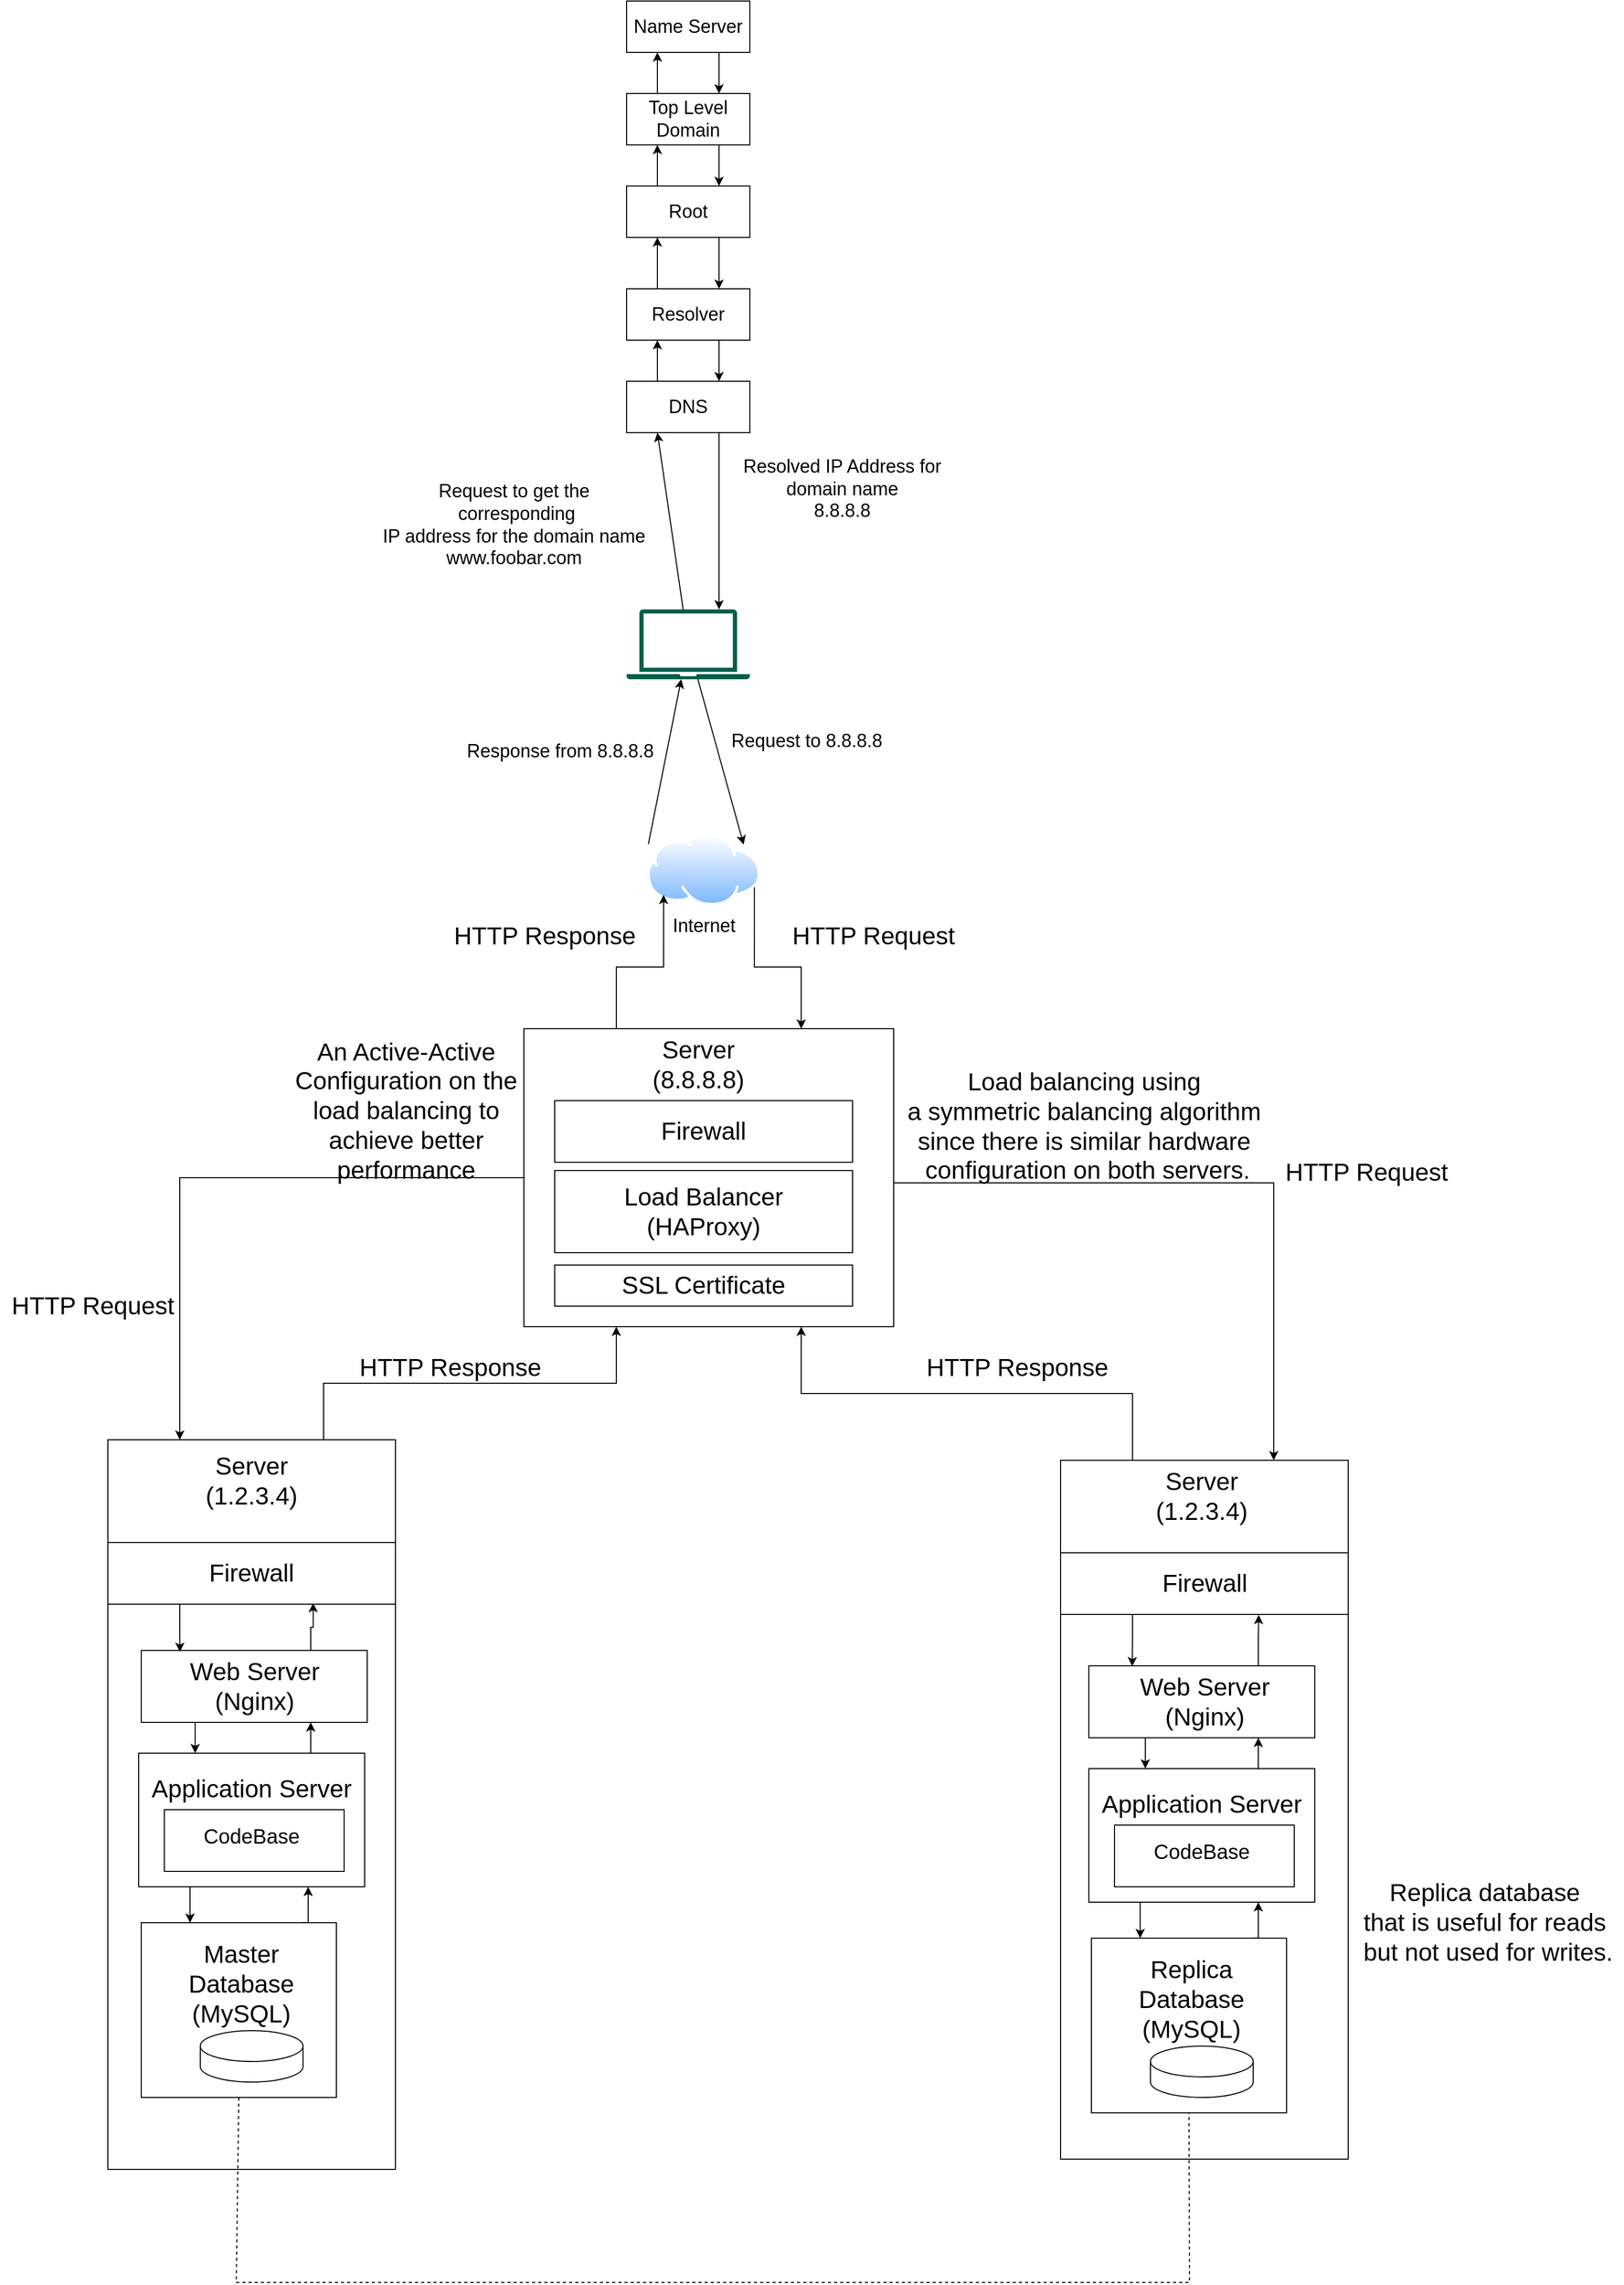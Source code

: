 <mxfile version="20.6.2" type="device"><diagram id="BEel0k7lzjhXpdJE4hFS" name="Page-1"><mxGraphModel dx="4970" dy="1732" grid="1" gridSize="10" guides="1" tooltips="1" connect="1" arrows="1" fold="1" page="1" pageScale="1" pageWidth="850" pageHeight="1100" math="0" shadow="0"><root><mxCell id="0"/><mxCell id="1" parent="0"/><mxCell id="1M2YpVQx0SJmajEXhdKV-1" value="" style="sketch=0;pointerEvents=1;shadow=0;dashed=0;html=1;strokeColor=none;fillColor=#005F4B;labelPosition=center;verticalLabelPosition=bottom;verticalAlign=top;align=center;outlineConnect=0;shape=mxgraph.veeam2.laptop;" vertex="1" parent="1"><mxGeometry x="-940" y="1132" width="120" height="68" as="geometry"/></mxCell><mxCell id="1M2YpVQx0SJmajEXhdKV-2" style="edgeStyle=orthogonalEdgeStyle;rounded=0;orthogonalLoop=1;jettySize=auto;html=1;exitX=1;exitY=0.75;exitDx=0;exitDy=0;entryX=0.75;entryY=0;entryDx=0;entryDy=0;fontSize=24;" edge="1" parent="1" source="1M2YpVQx0SJmajEXhdKV-3" target="1M2YpVQx0SJmajEXhdKV-62"><mxGeometry relative="1" as="geometry"/></mxCell><mxCell id="1M2YpVQx0SJmajEXhdKV-3" value="&lt;font style=&quot;font-size: 18px;&quot;&gt;Internet&lt;/font&gt;" style="aspect=fixed;perimeter=ellipsePerimeter;html=1;align=center;shadow=0;dashed=0;spacingTop=3;image;image=img/lib/active_directory/internet_cloud.svg;" vertex="1" parent="1"><mxGeometry x="-920" y="1350.7" width="110" height="69.3" as="geometry"/></mxCell><mxCell id="1M2YpVQx0SJmajEXhdKV-4" style="edgeStyle=orthogonalEdgeStyle;rounded=0;orthogonalLoop=1;jettySize=auto;html=1;exitX=0.75;exitY=0;exitDx=0;exitDy=0;entryX=0.25;entryY=1;entryDx=0;entryDy=0;fontSize=24;" edge="1" parent="1" source="1M2YpVQx0SJmajEXhdKV-5" target="1M2YpVQx0SJmajEXhdKV-62"><mxGeometry relative="1" as="geometry"/></mxCell><mxCell id="1M2YpVQx0SJmajEXhdKV-5" value="" style="rounded=0;whiteSpace=wrap;html=1;" vertex="1" parent="1"><mxGeometry x="-1445" y="1940" width="280" height="710" as="geometry"/></mxCell><mxCell id="1M2YpVQx0SJmajEXhdKV-6" style="edgeStyle=orthogonalEdgeStyle;rounded=0;orthogonalLoop=1;jettySize=auto;html=1;exitX=0.25;exitY=1;exitDx=0;exitDy=0;entryX=0.25;entryY=0;entryDx=0;entryDy=0;fontSize=24;" edge="1" parent="1" source="1M2YpVQx0SJmajEXhdKV-7" target="1M2YpVQx0SJmajEXhdKV-10"><mxGeometry relative="1" as="geometry"/></mxCell><mxCell id="1M2YpVQx0SJmajEXhdKV-105" style="edgeStyle=orthogonalEdgeStyle;rounded=0;orthogonalLoop=1;jettySize=auto;html=1;exitX=0.75;exitY=0;exitDx=0;exitDy=0;entryX=0.714;entryY=0.982;entryDx=0;entryDy=0;entryPerimeter=0;fontSize=24;" edge="1" parent="1" source="1M2YpVQx0SJmajEXhdKV-7" target="1M2YpVQx0SJmajEXhdKV-97"><mxGeometry relative="1" as="geometry"/></mxCell><mxCell id="1M2YpVQx0SJmajEXhdKV-7" value="" style="rounded=0;whiteSpace=wrap;html=1;" vertex="1" parent="1"><mxGeometry x="-1412.5" y="2145" width="220" height="70" as="geometry"/></mxCell><mxCell id="1M2YpVQx0SJmajEXhdKV-8" style="edgeStyle=orthogonalEdgeStyle;rounded=0;orthogonalLoop=1;jettySize=auto;html=1;exitX=0.75;exitY=0;exitDx=0;exitDy=0;entryX=0.75;entryY=1;entryDx=0;entryDy=0;fontSize=24;" edge="1" parent="1" source="1M2YpVQx0SJmajEXhdKV-10" target="1M2YpVQx0SJmajEXhdKV-7"><mxGeometry relative="1" as="geometry"/></mxCell><mxCell id="1M2YpVQx0SJmajEXhdKV-9" style="edgeStyle=orthogonalEdgeStyle;rounded=0;orthogonalLoop=1;jettySize=auto;html=1;exitX=0.25;exitY=1;exitDx=0;exitDy=0;entryX=0.25;entryY=0;entryDx=0;entryDy=0;fontSize=24;" edge="1" parent="1" source="1M2YpVQx0SJmajEXhdKV-10" target="1M2YpVQx0SJmajEXhdKV-12"><mxGeometry relative="1" as="geometry"/></mxCell><mxCell id="1M2YpVQx0SJmajEXhdKV-10" value="" style="rounded=0;whiteSpace=wrap;html=1;" vertex="1" parent="1"><mxGeometry x="-1415" y="2245" width="220" height="130" as="geometry"/></mxCell><mxCell id="1M2YpVQx0SJmajEXhdKV-11" style="edgeStyle=orthogonalEdgeStyle;rounded=0;orthogonalLoop=1;jettySize=auto;html=1;exitX=0.825;exitY=-0.001;exitDx=0;exitDy=0;entryX=0.75;entryY=1;entryDx=0;entryDy=0;fontSize=24;exitPerimeter=0;" edge="1" parent="1" source="1M2YpVQx0SJmajEXhdKV-12" target="1M2YpVQx0SJmajEXhdKV-10"><mxGeometry relative="1" as="geometry"/></mxCell><mxCell id="1M2YpVQx0SJmajEXhdKV-12" value="" style="rounded=0;whiteSpace=wrap;html=1;" vertex="1" parent="1"><mxGeometry x="-1412.5" y="2410" width="190" height="170" as="geometry"/></mxCell><mxCell id="1M2YpVQx0SJmajEXhdKV-13" value="" style="rounded=0;whiteSpace=wrap;html=1;" vertex="1" parent="1"><mxGeometry x="-1390" y="2300" width="175" height="60" as="geometry"/></mxCell><mxCell id="1M2YpVQx0SJmajEXhdKV-14" value="Server&lt;br&gt;(1.2.3.4)" style="text;html=1;strokeColor=none;fillColor=none;align=center;verticalAlign=middle;whiteSpace=wrap;rounded=0;strokeWidth=7;fontSize=24;" vertex="1" parent="1"><mxGeometry x="-1375" y="1965" width="140" height="30" as="geometry"/></mxCell><mxCell id="1M2YpVQx0SJmajEXhdKV-15" value="Web Server&lt;br&gt;(Nginx)" style="text;html=1;strokeColor=none;fillColor=none;align=center;verticalAlign=middle;whiteSpace=wrap;rounded=0;strokeWidth=7;fontSize=24;" vertex="1" parent="1"><mxGeometry x="-1402.5" y="2175" width="200" height="10" as="geometry"/></mxCell><mxCell id="1M2YpVQx0SJmajEXhdKV-16" value="Application Server" style="text;html=1;strokeColor=none;fillColor=none;align=center;verticalAlign=middle;whiteSpace=wrap;rounded=0;strokeWidth=7;fontSize=24;" vertex="1" parent="1"><mxGeometry x="-1405" y="2265" width="200" height="30" as="geometry"/></mxCell><mxCell id="1M2YpVQx0SJmajEXhdKV-17" value="CodeBase" style="text;html=1;strokeColor=none;fillColor=none;align=center;verticalAlign=middle;whiteSpace=wrap;rounded=0;strokeWidth=7;fontSize=20;" vertex="1" parent="1"><mxGeometry x="-1405" y="2310" width="200" height="30" as="geometry"/></mxCell><mxCell id="1M2YpVQx0SJmajEXhdKV-18" value="Master&lt;br&gt;Database&lt;br&gt;(MySQL)" style="text;html=1;strokeColor=none;fillColor=none;align=center;verticalAlign=middle;whiteSpace=wrap;rounded=0;strokeWidth=7;fontSize=24;" vertex="1" parent="1"><mxGeometry x="-1415" y="2430" width="200" height="80" as="geometry"/></mxCell><mxCell id="1M2YpVQx0SJmajEXhdKV-19" value="" style="endArrow=classic;html=1;rounded=0;fontSize=18;entryX=1;entryY=0;entryDx=0;entryDy=0;" edge="1" parent="1" source="1M2YpVQx0SJmajEXhdKV-1" target="1M2YpVQx0SJmajEXhdKV-3"><mxGeometry width="50" height="50" relative="1" as="geometry"><mxPoint x="-750" y="1179" as="sourcePoint"/><mxPoint x="-710" y="1150" as="targetPoint"/></mxGeometry></mxCell><mxCell id="1M2YpVQx0SJmajEXhdKV-20" value="" style="endArrow=classic;html=1;rounded=0;fontSize=18;exitX=0.011;exitY=0.14;exitDx=0;exitDy=0;exitPerimeter=0;" edge="1" parent="1" source="1M2YpVQx0SJmajEXhdKV-3" target="1M2YpVQx0SJmajEXhdKV-1"><mxGeometry width="50" height="50" relative="1" as="geometry"><mxPoint x="-490" y="1220" as="sourcePoint"/><mxPoint x="-440" y="1170" as="targetPoint"/></mxGeometry></mxCell><mxCell id="1M2YpVQx0SJmajEXhdKV-21" style="edgeStyle=orthogonalEdgeStyle;rounded=0;orthogonalLoop=1;jettySize=auto;html=1;exitX=0.25;exitY=0;exitDx=0;exitDy=0;entryX=0.25;entryY=1;entryDx=0;entryDy=0;fontSize=18;" edge="1" parent="1" source="1M2YpVQx0SJmajEXhdKV-23" target="1M2YpVQx0SJmajEXhdKV-26"><mxGeometry relative="1" as="geometry"/></mxCell><mxCell id="1M2YpVQx0SJmajEXhdKV-22" style="edgeStyle=orthogonalEdgeStyle;rounded=0;orthogonalLoop=1;jettySize=auto;html=1;exitX=0.75;exitY=1;exitDx=0;exitDy=0;fontSize=18;entryX=0.75;entryY=0;entryDx=0;entryDy=0;" edge="1" parent="1" source="1M2YpVQx0SJmajEXhdKV-23" target="1M2YpVQx0SJmajEXhdKV-34"><mxGeometry relative="1" as="geometry"/></mxCell><mxCell id="1M2YpVQx0SJmajEXhdKV-23" value="Resolver" style="rounded=0;whiteSpace=wrap;html=1;strokeWidth=1;fontSize=18;" vertex="1" parent="1"><mxGeometry x="-940" y="820" width="120" height="50" as="geometry"/></mxCell><mxCell id="1M2YpVQx0SJmajEXhdKV-24" style="edgeStyle=orthogonalEdgeStyle;rounded=0;orthogonalLoop=1;jettySize=auto;html=1;exitX=0.25;exitY=0;exitDx=0;exitDy=0;entryX=0.25;entryY=1;entryDx=0;entryDy=0;fontSize=18;" edge="1" parent="1" source="1M2YpVQx0SJmajEXhdKV-26" target="1M2YpVQx0SJmajEXhdKV-29"><mxGeometry relative="1" as="geometry"/></mxCell><mxCell id="1M2YpVQx0SJmajEXhdKV-25" style="edgeStyle=orthogonalEdgeStyle;rounded=0;orthogonalLoop=1;jettySize=auto;html=1;exitX=0.75;exitY=1;exitDx=0;exitDy=0;entryX=0.75;entryY=0;entryDx=0;entryDy=0;fontSize=18;" edge="1" parent="1" source="1M2YpVQx0SJmajEXhdKV-26" target="1M2YpVQx0SJmajEXhdKV-23"><mxGeometry relative="1" as="geometry"/></mxCell><mxCell id="1M2YpVQx0SJmajEXhdKV-26" value="Root" style="rounded=0;whiteSpace=wrap;html=1;strokeWidth=1;fontSize=18;" vertex="1" parent="1"><mxGeometry x="-940" y="720" width="120" height="50" as="geometry"/></mxCell><mxCell id="1M2YpVQx0SJmajEXhdKV-27" style="edgeStyle=orthogonalEdgeStyle;rounded=0;orthogonalLoop=1;jettySize=auto;html=1;exitX=0.25;exitY=0;exitDx=0;exitDy=0;entryX=0.25;entryY=1;entryDx=0;entryDy=0;fontSize=18;" edge="1" parent="1" source="1M2YpVQx0SJmajEXhdKV-29" target="1M2YpVQx0SJmajEXhdKV-31"><mxGeometry relative="1" as="geometry"/></mxCell><mxCell id="1M2YpVQx0SJmajEXhdKV-28" style="edgeStyle=orthogonalEdgeStyle;rounded=0;orthogonalLoop=1;jettySize=auto;html=1;exitX=0.75;exitY=1;exitDx=0;exitDy=0;entryX=0.75;entryY=0;entryDx=0;entryDy=0;fontSize=18;" edge="1" parent="1" source="1M2YpVQx0SJmajEXhdKV-29" target="1M2YpVQx0SJmajEXhdKV-26"><mxGeometry relative="1" as="geometry"/></mxCell><mxCell id="1M2YpVQx0SJmajEXhdKV-29" value="Top Level Domain" style="rounded=0;whiteSpace=wrap;html=1;strokeWidth=1;fontSize=18;" vertex="1" parent="1"><mxGeometry x="-940" y="630" width="120" height="50" as="geometry"/></mxCell><mxCell id="1M2YpVQx0SJmajEXhdKV-30" style="edgeStyle=orthogonalEdgeStyle;rounded=0;orthogonalLoop=1;jettySize=auto;html=1;exitX=0.75;exitY=1;exitDx=0;exitDy=0;entryX=0.75;entryY=0;entryDx=0;entryDy=0;fontSize=18;" edge="1" parent="1" source="1M2YpVQx0SJmajEXhdKV-31" target="1M2YpVQx0SJmajEXhdKV-29"><mxGeometry relative="1" as="geometry"/></mxCell><mxCell id="1M2YpVQx0SJmajEXhdKV-31" value="Name Server" style="rounded=0;whiteSpace=wrap;html=1;strokeWidth=1;fontSize=18;" vertex="1" parent="1"><mxGeometry x="-940" y="540" width="120" height="50" as="geometry"/></mxCell><mxCell id="1M2YpVQx0SJmajEXhdKV-32" style="edgeStyle=orthogonalEdgeStyle;rounded=0;orthogonalLoop=1;jettySize=auto;html=1;exitX=0.25;exitY=0;exitDx=0;exitDy=0;entryX=0.25;entryY=1;entryDx=0;entryDy=0;fontSize=18;" edge="1" parent="1" source="1M2YpVQx0SJmajEXhdKV-34" target="1M2YpVQx0SJmajEXhdKV-23"><mxGeometry relative="1" as="geometry"/></mxCell><mxCell id="1M2YpVQx0SJmajEXhdKV-33" style="edgeStyle=orthogonalEdgeStyle;rounded=0;orthogonalLoop=1;jettySize=auto;html=1;exitX=0.75;exitY=1;exitDx=0;exitDy=0;fontSize=18;" edge="1" parent="1" source="1M2YpVQx0SJmajEXhdKV-34" target="1M2YpVQx0SJmajEXhdKV-1"><mxGeometry relative="1" as="geometry"><Array as="points"><mxPoint x="-850" y="1090"/><mxPoint x="-850" y="1090"/></Array></mxGeometry></mxCell><mxCell id="1M2YpVQx0SJmajEXhdKV-34" value="DNS" style="rounded=0;whiteSpace=wrap;html=1;strokeWidth=1;fontSize=18;" vertex="1" parent="1"><mxGeometry x="-940" y="910" width="120" height="50" as="geometry"/></mxCell><mxCell id="1M2YpVQx0SJmajEXhdKV-35" value="" style="endArrow=classic;html=1;rounded=0;fontSize=18;entryX=0.25;entryY=1;entryDx=0;entryDy=0;" edge="1" parent="1" source="1M2YpVQx0SJmajEXhdKV-1" target="1M2YpVQx0SJmajEXhdKV-34"><mxGeometry width="50" height="50" relative="1" as="geometry"><mxPoint x="-760" y="1120" as="sourcePoint"/><mxPoint x="-910" y="1080" as="targetPoint"/></mxGeometry></mxCell><mxCell id="1M2YpVQx0SJmajEXhdKV-36" value="Resolved IP Address for domain name&lt;br&gt;8.8.8.8" style="text;html=1;strokeColor=none;fillColor=none;align=center;verticalAlign=middle;whiteSpace=wrap;rounded=0;strokeWidth=1;fontSize=18;" vertex="1" parent="1"><mxGeometry x="-830" y="975" width="200" height="80" as="geometry"/></mxCell><mxCell id="1M2YpVQx0SJmajEXhdKV-37" value="Request to get the&lt;br&gt;&amp;nbsp;corresponding &lt;br&gt;IP address for the domain name&lt;br&gt;www.foobar.com" style="text;html=1;align=center;verticalAlign=middle;resizable=0;points=[];autosize=1;strokeColor=none;fillColor=none;fontSize=18;" vertex="1" parent="1"><mxGeometry x="-1190" y="1000" width="280" height="100" as="geometry"/></mxCell><mxCell id="1M2YpVQx0SJmajEXhdKV-38" value="Response from 8.8.8.8" style="text;html=1;align=center;verticalAlign=middle;resizable=0;points=[];autosize=1;strokeColor=none;fillColor=none;fontSize=18;" vertex="1" parent="1"><mxGeometry x="-1110" y="1250" width="210" height="40" as="geometry"/></mxCell><mxCell id="1M2YpVQx0SJmajEXhdKV-39" value="Request to 8.8.8.8" style="text;html=1;align=center;verticalAlign=middle;resizable=0;points=[];autosize=1;strokeColor=none;fillColor=none;fontSize=18;" vertex="1" parent="1"><mxGeometry x="-850" y="1240" width="170" height="40" as="geometry"/></mxCell><mxCell id="1M2YpVQx0SJmajEXhdKV-40" value="&lt;font style=&quot;font-size: 24px;&quot;&gt;HTTP Request&lt;/font&gt;" style="text;html=1;align=center;verticalAlign=middle;resizable=0;points=[];autosize=1;strokeColor=none;fillColor=none;" vertex="1" parent="1"><mxGeometry x="-790" y="1430" width="180" height="40" as="geometry"/></mxCell><mxCell id="1M2YpVQx0SJmajEXhdKV-41" value="&lt;font style=&quot;font-size: 24px;&quot;&gt;HTTP Response&lt;/font&gt;" style="text;html=1;align=center;verticalAlign=middle;resizable=0;points=[];autosize=1;strokeColor=none;fillColor=none;" vertex="1" parent="1"><mxGeometry x="-1120" y="1430" width="200" height="40" as="geometry"/></mxCell><mxCell id="1M2YpVQx0SJmajEXhdKV-42" value="" style="shape=cylinder3;whiteSpace=wrap;html=1;boundedLbl=1;backgroundOutline=1;size=15;fontSize=24;" vertex="1" parent="1"><mxGeometry x="-1355" y="2515" width="100" height="50" as="geometry"/></mxCell><mxCell id="1M2YpVQx0SJmajEXhdKV-43" style="edgeStyle=orthogonalEdgeStyle;rounded=0;orthogonalLoop=1;jettySize=auto;html=1;exitX=0.25;exitY=0;exitDx=0;exitDy=0;entryX=0.75;entryY=1;entryDx=0;entryDy=0;fontSize=24;" edge="1" parent="1" source="1M2YpVQx0SJmajEXhdKV-78" target="1M2YpVQx0SJmajEXhdKV-62"><mxGeometry relative="1" as="geometry"><mxPoint x="-450.0" y="1945" as="sourcePoint"/></mxGeometry></mxCell><mxCell id="1M2YpVQx0SJmajEXhdKV-59" style="edgeStyle=orthogonalEdgeStyle;rounded=0;orthogonalLoop=1;jettySize=auto;html=1;exitX=0.25;exitY=0;exitDx=0;exitDy=0;entryX=0;entryY=1;entryDx=0;entryDy=0;fontSize=24;" edge="1" parent="1" source="1M2YpVQx0SJmajEXhdKV-62" target="1M2YpVQx0SJmajEXhdKV-3"><mxGeometry relative="1" as="geometry"/></mxCell><mxCell id="1M2YpVQx0SJmajEXhdKV-60" style="edgeStyle=orthogonalEdgeStyle;rounded=0;orthogonalLoop=1;jettySize=auto;html=1;exitX=0;exitY=0.5;exitDx=0;exitDy=0;entryX=0.25;entryY=0;entryDx=0;entryDy=0;fontSize=24;" edge="1" parent="1" source="1M2YpVQx0SJmajEXhdKV-62" target="1M2YpVQx0SJmajEXhdKV-5"><mxGeometry relative="1" as="geometry"/></mxCell><mxCell id="1M2YpVQx0SJmajEXhdKV-61" style="edgeStyle=orthogonalEdgeStyle;rounded=0;orthogonalLoop=1;jettySize=auto;html=1;exitX=1;exitY=0.5;exitDx=0;exitDy=0;fontSize=24;" edge="1" parent="1" source="1M2YpVQx0SJmajEXhdKV-62" target="1M2YpVQx0SJmajEXhdKV-78"><mxGeometry relative="1" as="geometry"><Array as="points"><mxPoint x="-310" y="1690"/></Array><mxPoint x="-310.0" y="1945" as="targetPoint"/></mxGeometry></mxCell><mxCell id="1M2YpVQx0SJmajEXhdKV-62" value="" style="rounded=0;whiteSpace=wrap;html=1;fontSize=24;" vertex="1" parent="1"><mxGeometry x="-1040" y="1540" width="360" height="290" as="geometry"/></mxCell><mxCell id="1M2YpVQx0SJmajEXhdKV-63" value="Load Balancer&lt;br&gt;(HAProxy)" style="rounded=0;whiteSpace=wrap;html=1;fontSize=24;" vertex="1" parent="1"><mxGeometry x="-1010" y="1678" width="290" height="80" as="geometry"/></mxCell><mxCell id="1M2YpVQx0SJmajEXhdKV-64" value="Server&lt;br&gt;(8.8.8.8)" style="text;html=1;strokeColor=none;fillColor=none;align=center;verticalAlign=middle;whiteSpace=wrap;rounded=0;strokeWidth=7;fontSize=24;" vertex="1" parent="1"><mxGeometry x="-940" y="1560" width="140" height="30" as="geometry"/></mxCell><mxCell id="1M2YpVQx0SJmajEXhdKV-66" value="Load balancing using&lt;br&gt;a symmetric balancing algorithm&lt;br&gt;since there is similar hardware&lt;br&gt;&amp;nbsp;configuration on both servers." style="text;html=1;align=center;verticalAlign=middle;resizable=0;points=[];autosize=1;strokeColor=none;fillColor=none;fontSize=24;" vertex="1" parent="1"><mxGeometry x="-680" y="1570" width="370" height="130" as="geometry"/></mxCell><mxCell id="1M2YpVQx0SJmajEXhdKV-67" value="&lt;font style=&quot;font-size: 24px;&quot;&gt;HTTP Request&lt;/font&gt;" style="text;html=1;align=center;verticalAlign=middle;resizable=0;points=[];autosize=1;strokeColor=none;fillColor=none;" vertex="1" parent="1"><mxGeometry x="-1550" y="1790" width="180" height="40" as="geometry"/></mxCell><mxCell id="1M2YpVQx0SJmajEXhdKV-68" value="&lt;font style=&quot;font-size: 24px;&quot;&gt;HTTP Request&lt;/font&gt;" style="text;html=1;align=center;verticalAlign=middle;resizable=0;points=[];autosize=1;strokeColor=none;fillColor=none;" vertex="1" parent="1"><mxGeometry x="-310" y="1660" width="180" height="40" as="geometry"/></mxCell><mxCell id="1M2YpVQx0SJmajEXhdKV-69" value="&lt;font style=&quot;font-size: 24px;&quot;&gt;HTTP Response&lt;/font&gt;" style="text;html=1;align=center;verticalAlign=middle;resizable=0;points=[];autosize=1;strokeColor=none;fillColor=none;" vertex="1" parent="1"><mxGeometry x="-660" y="1850" width="200" height="40" as="geometry"/></mxCell><mxCell id="1M2YpVQx0SJmajEXhdKV-70" value="&lt;font style=&quot;font-size: 24px;&quot;&gt;HTTP Response&lt;/font&gt;" style="text;html=1;align=center;verticalAlign=middle;resizable=0;points=[];autosize=1;strokeColor=none;fillColor=none;" vertex="1" parent="1"><mxGeometry x="-1212.5" y="1850" width="200" height="40" as="geometry"/></mxCell><mxCell id="1M2YpVQx0SJmajEXhdKV-71" value="Replica database&lt;br&gt;that is useful for reads&lt;br&gt;&amp;nbsp;but not used for writes." style="text;html=1;align=center;verticalAlign=middle;resizable=0;points=[];autosize=1;strokeColor=none;fillColor=none;fontSize=24;" vertex="1" parent="1"><mxGeometry x="-240" y="2360" width="270" height="100" as="geometry"/></mxCell><mxCell id="1M2YpVQx0SJmajEXhdKV-72" value="An Active-Active &lt;br&gt;Configuration on the &lt;br&gt;load balancing to &lt;br&gt;achieve better &lt;br&gt;performance" style="text;html=1;align=center;verticalAlign=middle;resizable=0;points=[];autosize=1;strokeColor=none;fillColor=none;fontSize=24;" vertex="1" parent="1"><mxGeometry x="-1275" y="1540" width="240" height="160" as="geometry"/></mxCell><mxCell id="1M2YpVQx0SJmajEXhdKV-73" value="&lt;font style=&quot;font-size: 24px;&quot;&gt;Firewall&lt;/font&gt;" style="rounded=0;whiteSpace=wrap;html=1;" vertex="1" parent="1"><mxGeometry x="-1010" y="1610" width="290" height="60" as="geometry"/></mxCell><mxCell id="1M2YpVQx0SJmajEXhdKV-78" value="" style="rounded=0;whiteSpace=wrap;html=1;" vertex="1" parent="1"><mxGeometry x="-517.5" y="1960" width="280" height="680" as="geometry"/></mxCell><mxCell id="1M2YpVQx0SJmajEXhdKV-79" style="edgeStyle=orthogonalEdgeStyle;rounded=0;orthogonalLoop=1;jettySize=auto;html=1;exitX=0.25;exitY=1;exitDx=0;exitDy=0;entryX=0.25;entryY=0;entryDx=0;entryDy=0;fontSize=24;" edge="1" parent="1" source="1M2YpVQx0SJmajEXhdKV-80" target="1M2YpVQx0SJmajEXhdKV-83"><mxGeometry relative="1" as="geometry"/></mxCell><mxCell id="1M2YpVQx0SJmajEXhdKV-100" style="edgeStyle=orthogonalEdgeStyle;rounded=0;orthogonalLoop=1;jettySize=auto;html=1;exitX=0.75;exitY=0;exitDx=0;exitDy=0;entryX=0.689;entryY=1.007;entryDx=0;entryDy=0;entryPerimeter=0;fontSize=24;" edge="1" parent="1" source="1M2YpVQx0SJmajEXhdKV-80" target="1M2YpVQx0SJmajEXhdKV-98"><mxGeometry relative="1" as="geometry"/></mxCell><mxCell id="1M2YpVQx0SJmajEXhdKV-80" value="" style="rounded=0;whiteSpace=wrap;html=1;" vertex="1" parent="1"><mxGeometry x="-490" y="2160" width="220" height="70" as="geometry"/></mxCell><mxCell id="1M2YpVQx0SJmajEXhdKV-81" style="edgeStyle=orthogonalEdgeStyle;rounded=0;orthogonalLoop=1;jettySize=auto;html=1;exitX=0.75;exitY=0;exitDx=0;exitDy=0;entryX=0.75;entryY=1;entryDx=0;entryDy=0;fontSize=24;" edge="1" parent="1" source="1M2YpVQx0SJmajEXhdKV-83" target="1M2YpVQx0SJmajEXhdKV-80"><mxGeometry relative="1" as="geometry"/></mxCell><mxCell id="1M2YpVQx0SJmajEXhdKV-82" style="edgeStyle=orthogonalEdgeStyle;rounded=0;orthogonalLoop=1;jettySize=auto;html=1;exitX=0.25;exitY=1;exitDx=0;exitDy=0;entryX=0.25;entryY=0;entryDx=0;entryDy=0;fontSize=24;" edge="1" parent="1" source="1M2YpVQx0SJmajEXhdKV-83" target="1M2YpVQx0SJmajEXhdKV-85"><mxGeometry relative="1" as="geometry"/></mxCell><mxCell id="1M2YpVQx0SJmajEXhdKV-83" value="" style="rounded=0;whiteSpace=wrap;html=1;" vertex="1" parent="1"><mxGeometry x="-490" y="2260" width="220" height="130" as="geometry"/></mxCell><mxCell id="1M2YpVQx0SJmajEXhdKV-84" style="edgeStyle=orthogonalEdgeStyle;rounded=0;orthogonalLoop=1;jettySize=auto;html=1;exitX=0.825;exitY=-0.001;exitDx=0;exitDy=0;entryX=0.75;entryY=1;entryDx=0;entryDy=0;fontSize=24;exitPerimeter=0;" edge="1" parent="1" source="1M2YpVQx0SJmajEXhdKV-85" target="1M2YpVQx0SJmajEXhdKV-83"><mxGeometry relative="1" as="geometry"/></mxCell><mxCell id="1M2YpVQx0SJmajEXhdKV-85" value="" style="rounded=0;whiteSpace=wrap;html=1;" vertex="1" parent="1"><mxGeometry x="-487.5" y="2425" width="190" height="170" as="geometry"/></mxCell><mxCell id="1M2YpVQx0SJmajEXhdKV-86" value="" style="rounded=0;whiteSpace=wrap;html=1;" vertex="1" parent="1"><mxGeometry x="-465" y="2315" width="175" height="60" as="geometry"/></mxCell><mxCell id="1M2YpVQx0SJmajEXhdKV-87" value="Server&lt;br&gt;(1.2.3.4)" style="text;html=1;strokeColor=none;fillColor=none;align=center;verticalAlign=middle;whiteSpace=wrap;rounded=0;strokeWidth=7;fontSize=24;" vertex="1" parent="1"><mxGeometry x="-450" y="1980" width="140" height="30" as="geometry"/></mxCell><mxCell id="1M2YpVQx0SJmajEXhdKV-88" value="Web Server&lt;br&gt;(Nginx)" style="text;html=1;strokeColor=none;fillColor=none;align=center;verticalAlign=middle;whiteSpace=wrap;rounded=0;strokeWidth=7;fontSize=24;" vertex="1" parent="1"><mxGeometry x="-477.5" y="2190" width="200" height="10" as="geometry"/></mxCell><mxCell id="1M2YpVQx0SJmajEXhdKV-89" value="Application Server" style="text;html=1;strokeColor=none;fillColor=none;align=center;verticalAlign=middle;whiteSpace=wrap;rounded=0;strokeWidth=7;fontSize=24;" vertex="1" parent="1"><mxGeometry x="-480" y="2280" width="200" height="30" as="geometry"/></mxCell><mxCell id="1M2YpVQx0SJmajEXhdKV-90" value="CodeBase" style="text;html=1;strokeColor=none;fillColor=none;align=center;verticalAlign=middle;whiteSpace=wrap;rounded=0;strokeWidth=7;fontSize=20;" vertex="1" parent="1"><mxGeometry x="-480" y="2325" width="200" height="30" as="geometry"/></mxCell><mxCell id="1M2YpVQx0SJmajEXhdKV-91" value="Replica&lt;br&gt;Database&lt;br&gt;(MySQL)" style="text;html=1;strokeColor=none;fillColor=none;align=center;verticalAlign=middle;whiteSpace=wrap;rounded=0;strokeWidth=7;fontSize=24;" vertex="1" parent="1"><mxGeometry x="-490" y="2445" width="200" height="80" as="geometry"/></mxCell><mxCell id="1M2YpVQx0SJmajEXhdKV-92" value="" style="shape=cylinder3;whiteSpace=wrap;html=1;boundedLbl=1;backgroundOutline=1;size=15;fontSize=24;" vertex="1" parent="1"><mxGeometry x="-430" y="2530" width="100" height="50" as="geometry"/></mxCell><mxCell id="1M2YpVQx0SJmajEXhdKV-95" value="" style="endArrow=none;dashed=1;html=1;rounded=0;fontSize=24;exitX=0.5;exitY=1;exitDx=0;exitDy=0;entryX=0.5;entryY=1;entryDx=0;entryDy=0;" edge="1" parent="1" source="1M2YpVQx0SJmajEXhdKV-12" target="1M2YpVQx0SJmajEXhdKV-85"><mxGeometry width="50" height="50" relative="1" as="geometry"><mxPoint x="-1320" y="2760" as="sourcePoint"/><mxPoint x="-380" y="2760" as="targetPoint"/><Array as="points"><mxPoint x="-1320" y="2760"/><mxPoint x="-860" y="2760"/><mxPoint x="-392" y="2760"/></Array></mxGeometry></mxCell><mxCell id="1M2YpVQx0SJmajEXhdKV-104" style="edgeStyle=orthogonalEdgeStyle;rounded=0;orthogonalLoop=1;jettySize=auto;html=1;exitX=0.25;exitY=1;exitDx=0;exitDy=0;entryX=0.171;entryY=0.02;entryDx=0;entryDy=0;entryPerimeter=0;fontSize=24;" edge="1" parent="1" source="1M2YpVQx0SJmajEXhdKV-97" target="1M2YpVQx0SJmajEXhdKV-7"><mxGeometry relative="1" as="geometry"/></mxCell><mxCell id="1M2YpVQx0SJmajEXhdKV-97" value="&lt;font style=&quot;font-size: 24px;&quot;&gt;Firewall&lt;/font&gt;" style="rounded=0;whiteSpace=wrap;html=1;" vertex="1" parent="1"><mxGeometry x="-1445" y="2040" width="280" height="60" as="geometry"/></mxCell><mxCell id="1M2YpVQx0SJmajEXhdKV-99" style="edgeStyle=orthogonalEdgeStyle;rounded=0;orthogonalLoop=1;jettySize=auto;html=1;exitX=0.25;exitY=1;exitDx=0;exitDy=0;entryX=0.192;entryY=0.006;entryDx=0;entryDy=0;entryPerimeter=0;fontSize=24;" edge="1" parent="1" source="1M2YpVQx0SJmajEXhdKV-98" target="1M2YpVQx0SJmajEXhdKV-80"><mxGeometry relative="1" as="geometry"/></mxCell><mxCell id="1M2YpVQx0SJmajEXhdKV-98" value="&lt;font style=&quot;font-size: 24px;&quot;&gt;Firewall&lt;/font&gt;" style="rounded=0;whiteSpace=wrap;html=1;" vertex="1" parent="1"><mxGeometry x="-517.5" y="2050" width="280" height="60" as="geometry"/></mxCell><mxCell id="1M2YpVQx0SJmajEXhdKV-102" value="SSL Certificate" style="rounded=0;whiteSpace=wrap;html=1;fontSize=24;" vertex="1" parent="1"><mxGeometry x="-1010" y="1770" width="290" height="40" as="geometry"/></mxCell></root></mxGraphModel></diagram></mxfile>